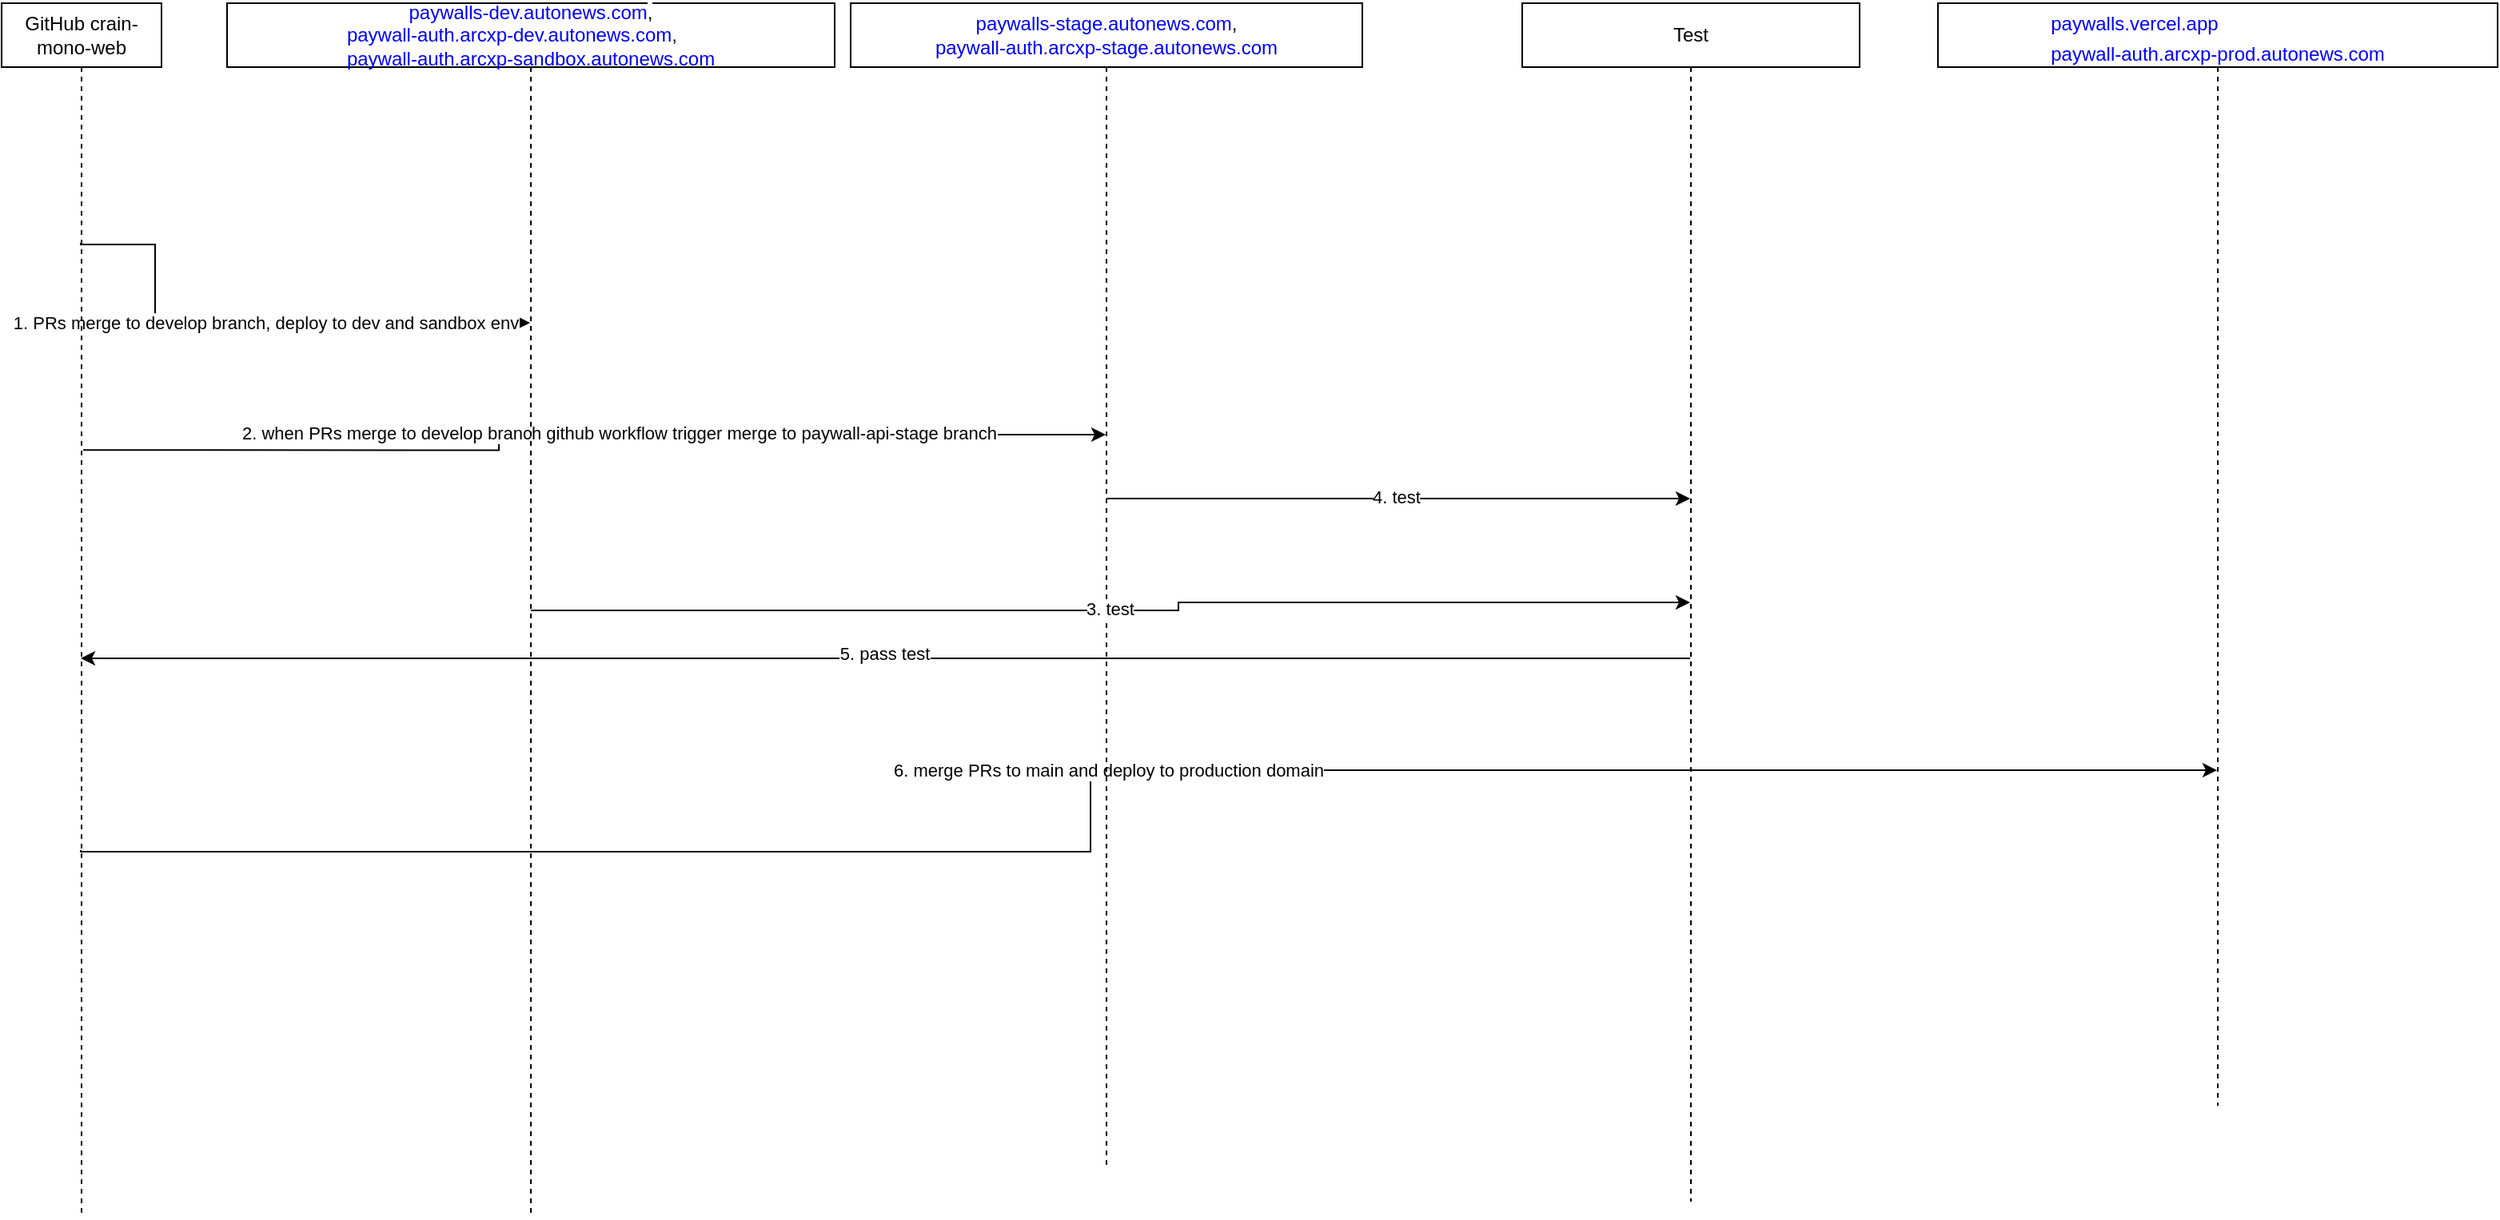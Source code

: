 <mxfile version="24.7.12">
  <diagram name="Page-1" id="9kv5jZxlI-P6tB1nFdzt">
    <mxGraphModel dx="1912" dy="1132" grid="1" gridSize="10" guides="1" tooltips="1" connect="1" arrows="1" fold="1" page="1" pageScale="1" pageWidth="850" pageHeight="1100" math="0" shadow="0">
      <root>
        <mxCell id="0" />
        <mxCell id="1" parent="0" />
        <mxCell id="DkS5B9mOx-mKUJ4WU4K5-21" value="1. PRs merge to develop branch, deploy to dev and sandbox env" style="edgeStyle=orthogonalEdgeStyle;rounded=0;orthogonalLoop=1;jettySize=auto;html=1;curved=0;" edge="1" parent="1" target="DkS5B9mOx-mKUJ4WU4K5-20">
          <mxGeometry relative="1" as="geometry">
            <mxPoint x="58.5" y="420" as="sourcePoint" />
            <mxPoint x="459.5" y="360" as="targetPoint" />
            <Array as="points">
              <mxPoint x="59" y="421" />
              <mxPoint x="105" y="421" />
              <mxPoint x="105" y="470" />
            </Array>
          </mxGeometry>
        </mxCell>
        <mxCell id="DkS5B9mOx-mKUJ4WU4K5-23" value="" style="edgeStyle=orthogonalEdgeStyle;rounded=0;orthogonalLoop=1;jettySize=auto;html=1;curved=0;exitX=0.51;exitY=0.368;exitDx=0;exitDy=0;exitPerimeter=0;" edge="1" parent="1" source="uVeZKtp4HrXrIB4ox1Ez-3" target="DkS5B9mOx-mKUJ4WU4K5-22">
          <mxGeometry relative="1" as="geometry">
            <mxPoint x="40" y="550" as="sourcePoint" />
            <mxPoint x="825.5" y="540" as="targetPoint" />
            <Array as="points">
              <mxPoint x="320" y="550" />
              <mxPoint x="320" y="540" />
            </Array>
          </mxGeometry>
        </mxCell>
        <mxCell id="DkS5B9mOx-mKUJ4WU4K5-24" value="&lt;span style=&quot;text-align: left;&quot;&gt;2. when PRs merge to develop branch github workflow trigger merge to paywall-api-stage branch&lt;/span&gt;" style="edgeLabel;html=1;align=center;verticalAlign=middle;resizable=0;points=[];" vertex="1" connectable="0" parent="DkS5B9mOx-mKUJ4WU4K5-23">
          <mxGeometry x="0.061" y="1" relative="1" as="geometry">
            <mxPoint as="offset" />
          </mxGeometry>
        </mxCell>
        <mxCell id="DkS5B9mOx-mKUJ4WU4K5-34" value="6. merge PRs to main and deploy to production domain" style="edgeStyle=orthogonalEdgeStyle;rounded=0;orthogonalLoop=1;jettySize=auto;html=1;curved=0;" edge="1" parent="1" target="DkS5B9mOx-mKUJ4WU4K5-33">
          <mxGeometry relative="1" as="geometry">
            <mxPoint x="58.5" y="800" as="sourcePoint" />
            <mxPoint x="1585" y="760" as="targetPoint" />
            <Array as="points">
              <mxPoint x="59" y="801" />
              <mxPoint x="690" y="801" />
              <mxPoint x="690" y="750" />
            </Array>
            <mxPoint as="offset" />
          </mxGeometry>
        </mxCell>
        <mxCell id="uVeZKtp4HrXrIB4ox1Ez-3" value="GitHub crain-mono-web" style="shape=umlLifeline;perimeter=lifelinePerimeter;whiteSpace=wrap;html=1;container=1;dropTarget=0;collapsible=0;recursiveResize=0;outlineConnect=0;portConstraint=eastwest;newEdgeStyle={&quot;curved&quot;:0,&quot;rounded&quot;:0};" parent="1" vertex="1">
          <mxGeometry x="9" y="270" width="100" height="760" as="geometry" />
        </mxCell>
        <mxCell id="DkS5B9mOx-mKUJ4WU4K5-20" value="&lt;a style=&quot;text-align: left; border-width: 0px; border-style: solid; border-color: hsla(var(--ds-gray-200-value),1); box-sizing: border-box; --tw-border-spacing-x: 0; --tw-border-spacing-y: 0; --tw-translate-x: 0; --tw-translate-y: 0; --tw-rotate: 0; --tw-skew-x: 0; --tw-skew-y: 0; --tw-scale-x: 1; --tw-scale-y: 1; --tw-pan-x: ; --tw-pan-y: ; --tw-pinch-zoom: ; --tw-scroll-snap-strictness: proximity; --tw-gradient-from-position: ; --tw-gradient-via-position: ; --tw-gradient-to-position: ; --tw-ordinal: ; --tw-slashed-zero: ; --tw-numeric-figure: ; --tw-numeric-spacing: ; --tw-numeric-fraction: ; --tw-ring-inset: ; --tw-ring-offset-width: 0px; --tw-ring-offset-color: #fff; --tw-ring-color: rgba(147,197,253,.5); --tw-ring-offset-shadow: 0 0 #0000; --tw-ring-shadow: 0 0 #0000; --tw-shadow: 0 0 #0000; --tw-shadow-colored: 0 0 #0000; --tw-blur: ; --tw-brightness: ; --tw-contrast: ; --tw-grayscale: ; --tw-hue-rotate: ; --tw-invert: ; --tw-saturate: ; --tw-sepia: ; --tw-drop-shadow: ; --tw-backdrop-blur: ; --tw-backdrop-brightness: ; --tw-backdrop-contrast: ; --tw-backdrop-grayscale: ; --tw-backdrop-hue-rotate: ; --tw-backdrop-invert: ; --tw-backdrop-opacity: ; --tw-backdrop-saturate: ; --tw-backdrop-sepia: ; -webkit-tap-highlight-color: rgba(0, 0, 0, 0); text-decoration-line: none; cursor: pointer; outline: none; align-items: flex-start; word-break: break-word; font-family: geistSansFont, &amp;quot;Apple Color Emoji&amp;quot;, &amp;quot;Segoe UI Emoji&amp;quot;, &amp;quot;Segoe UI Symbol&amp;quot;, arial; min-width: 0px;&quot; data-prefetch=&quot;true&quot; class=&quot;link_link__hbWKh alias-domain_aliasLink__RQP89&quot; data-zone=&quot;null&quot; target=&quot;_blank&quot; rel=&quot;noopener&quot; href=&quot;https://paywalls-dev.autonews.com/&quot;&gt;paywalls-dev.autonews.com&lt;/a&gt;&lt;span style=&quot;text-align: left; text-wrap: nowrap; background-color: rgb(255, 255, 255);&quot;&gt;,&lt;/span&gt;&lt;div style=&quot;text-wrap: nowrap; text-align: left;&quot;&gt;&lt;a style=&quot;border-width: 0px; border-style: solid; border-color: hsla(var(--ds-gray-200-value),1); box-sizing: border-box; --tw-border-spacing-x: 0; --tw-border-spacing-y: 0; --tw-translate-x: 0; --tw-translate-y: 0; --tw-rotate: 0; --tw-skew-x: 0; --tw-skew-y: 0; --tw-scale-x: 1; --tw-scale-y: 1; --tw-pan-x: ; --tw-pan-y: ; --tw-pinch-zoom: ; --tw-scroll-snap-strictness: proximity; --tw-gradient-from-position: ; --tw-gradient-via-position: ; --tw-gradient-to-position: ; --tw-ordinal: ; --tw-slashed-zero: ; --tw-numeric-figure: ; --tw-numeric-spacing: ; --tw-numeric-fraction: ; --tw-ring-inset: ; --tw-ring-offset-width: 0px; --tw-ring-offset-color: #fff; --tw-ring-color: rgba(147,197,253,.5); --tw-ring-offset-shadow: 0 0 #0000; --tw-ring-shadow: 0 0 #0000; --tw-shadow: 0 0 #0000; --tw-shadow-colored: 0 0 #0000; --tw-blur: ; --tw-brightness: ; --tw-contrast: ; --tw-grayscale: ; --tw-hue-rotate: ; --tw-invert: ; --tw-saturate: ; --tw-sepia: ; --tw-drop-shadow: ; --tw-backdrop-blur: ; --tw-backdrop-brightness: ; --tw-backdrop-contrast: ; --tw-backdrop-grayscale: ; --tw-backdrop-hue-rotate: ; --tw-backdrop-invert: ; --tw-backdrop-opacity: ; --tw-backdrop-saturate: ; --tw-backdrop-sepia: ; -webkit-tap-highlight-color: rgba(0, 0, 0, 0); text-decoration-line: none; cursor: pointer; outline: none; align-items: flex-start; word-break: break-word; font-family: geistSansFont, &amp;quot;Apple Color Emoji&amp;quot;, &amp;quot;Segoe UI Emoji&amp;quot;, &amp;quot;Segoe UI Symbol&amp;quot;, arial; text-wrap: wrap; min-width: 0px;&quot; data-prefetch=&quot;true&quot; class=&quot;link_link__hbWKh alias-domain_aliasLink__RQP89&quot; data-zone=&quot;null&quot; target=&quot;_blank&quot; rel=&quot;noopener&quot; href=&quot;https://paywall-auth.arcxp-dev.autonews.com/&quot;&gt;paywall-auth.arcxp-dev.autonews.com&lt;/a&gt;,&lt;br&gt;&lt;/div&gt;&lt;div style=&quot;text-wrap: nowrap; text-align: left;&quot;&gt;&lt;a style=&quot;border-width: 0px; border-style: solid; border-color: hsla(var(--ds-gray-200-value),1); box-sizing: border-box; --tw-border-spacing-x: 0; --tw-border-spacing-y: 0; --tw-translate-x: 0; --tw-translate-y: 0; --tw-rotate: 0; --tw-skew-x: 0; --tw-skew-y: 0; --tw-scale-x: 1; --tw-scale-y: 1; --tw-pan-x: ; --tw-pan-y: ; --tw-pinch-zoom: ; --tw-scroll-snap-strictness: proximity; --tw-gradient-from-position: ; --tw-gradient-via-position: ; --tw-gradient-to-position: ; --tw-ordinal: ; --tw-slashed-zero: ; --tw-numeric-figure: ; --tw-numeric-spacing: ; --tw-numeric-fraction: ; --tw-ring-inset: ; --tw-ring-offset-width: 0px; --tw-ring-offset-color: #fff; --tw-ring-color: rgba(147,197,253,.5); --tw-ring-offset-shadow: 0 0 #0000; --tw-ring-shadow: 0 0 #0000; --tw-shadow: 0 0 #0000; --tw-shadow-colored: 0 0 #0000; --tw-blur: ; --tw-brightness: ; --tw-contrast: ; --tw-grayscale: ; --tw-hue-rotate: ; --tw-invert: ; --tw-saturate: ; --tw-sepia: ; --tw-drop-shadow: ; --tw-backdrop-blur: ; --tw-backdrop-brightness: ; --tw-backdrop-contrast: ; --tw-backdrop-grayscale: ; --tw-backdrop-hue-rotate: ; --tw-backdrop-invert: ; --tw-backdrop-opacity: ; --tw-backdrop-saturate: ; --tw-backdrop-sepia: ; -webkit-tap-highlight-color: rgba(0, 0, 0, 0); text-decoration-line: none; cursor: pointer; outline: none; align-items: flex-start; word-break: break-word; font-family: geistSansFont, &amp;quot;Apple Color Emoji&amp;quot;, &amp;quot;Segoe UI Emoji&amp;quot;, &amp;quot;Segoe UI Symbol&amp;quot;, arial; text-wrap: wrap; min-width: 0px;&quot; data-prefetch=&quot;true&quot; class=&quot;link_link__hbWKh alias-domain_aliasLink__RQP89&quot; data-zone=&quot;null&quot; target=&quot;_blank&quot; rel=&quot;noopener&quot; href=&quot;https://paywall-auth.arcxp-dev.autonews.com/&quot;&gt;paywall-auth.arcxp-sandbox.autonews.com&lt;/a&gt;&lt;/div&gt;" style="shape=umlLifeline;perimeter=lifelinePerimeter;whiteSpace=wrap;html=1;container=1;dropTarget=0;collapsible=0;recursiveResize=0;outlineConnect=0;portConstraint=eastwest;newEdgeStyle={&quot;curved&quot;:0,&quot;rounded&quot;:0};" vertex="1" parent="1">
          <mxGeometry x="150" y="270" width="380" height="760" as="geometry" />
        </mxCell>
        <mxCell id="DkS5B9mOx-mKUJ4WU4K5-26" value="" style="edgeStyle=orthogonalEdgeStyle;rounded=0;orthogonalLoop=1;jettySize=auto;html=1;curved=0;" edge="1" parent="1" source="DkS5B9mOx-mKUJ4WU4K5-22" target="DkS5B9mOx-mKUJ4WU4K5-25">
          <mxGeometry relative="1" as="geometry">
            <Array as="points">
              <mxPoint x="870" y="580" />
              <mxPoint x="870" y="580" />
            </Array>
          </mxGeometry>
        </mxCell>
        <mxCell id="DkS5B9mOx-mKUJ4WU4K5-27" value="4. test" style="edgeLabel;html=1;align=center;verticalAlign=middle;resizable=0;points=[];" vertex="1" connectable="0" parent="DkS5B9mOx-mKUJ4WU4K5-26">
          <mxGeometry x="-0.008" y="1" relative="1" as="geometry">
            <mxPoint as="offset" />
          </mxGeometry>
        </mxCell>
        <mxCell id="DkS5B9mOx-mKUJ4WU4K5-22" value="&lt;a style=&quot;text-align: left; border-width: 0px; border-style: solid; border-color: hsla(var(--ds-gray-200-value),1); box-sizing: border-box; --tw-border-spacing-x: 0; --tw-border-spacing-y: 0; --tw-translate-x: 0; --tw-translate-y: 0; --tw-rotate: 0; --tw-skew-x: 0; --tw-skew-y: 0; --tw-scale-x: 1; --tw-scale-y: 1; --tw-pan-x: ; --tw-pan-y: ; --tw-pinch-zoom: ; --tw-scroll-snap-strictness: proximity; --tw-gradient-from-position: ; --tw-gradient-via-position: ; --tw-gradient-to-position: ; --tw-ordinal: ; --tw-slashed-zero: ; --tw-numeric-figure: ; --tw-numeric-spacing: ; --tw-numeric-fraction: ; --tw-ring-inset: ; --tw-ring-offset-width: 0px; --tw-ring-offset-color: #fff; --tw-ring-color: rgba(147,197,253,.5); --tw-ring-offset-shadow: 0 0 #0000; --tw-ring-shadow: 0 0 #0000; --tw-shadow: 0 0 #0000; --tw-shadow-colored: 0 0 #0000; --tw-blur: ; --tw-brightness: ; --tw-contrast: ; --tw-grayscale: ; --tw-hue-rotate: ; --tw-invert: ; --tw-saturate: ; --tw-sepia: ; --tw-drop-shadow: ; --tw-backdrop-blur: ; --tw-backdrop-brightness: ; --tw-backdrop-contrast: ; --tw-backdrop-grayscale: ; --tw-backdrop-hue-rotate: ; --tw-backdrop-invert: ; --tw-backdrop-opacity: ; --tw-backdrop-saturate: ; --tw-backdrop-sepia: ; -webkit-tap-highlight-color: rgba(0, 0, 0, 0); text-decoration-line: none; cursor: pointer; outline: none; align-items: flex-start; word-break: break-word; font-family: geistSansFont, &amp;quot;Apple Color Emoji&amp;quot;, &amp;quot;Segoe UI Emoji&amp;quot;, &amp;quot;Segoe UI Symbol&amp;quot;, arial; min-width: 0px;&quot; href=&quot;https://paywalls-dev.autonews.com/&quot; rel=&quot;noopener&quot; target=&quot;_blank&quot; data-zone=&quot;null&quot; class=&quot;link_link__hbWKh alias-domain_aliasLink__RQP89&quot; data-prefetch=&quot;true&quot;&gt;paywalls-stage.autonews.com&lt;/a&gt;&lt;span style=&quot;text-align: left; text-wrap: nowrap; background-color: rgb(255, 255, 255);&quot;&gt;,&lt;/span&gt;&lt;div style=&quot;text-wrap: nowrap; text-align: left;&quot;&gt;&lt;a style=&quot;border-width: 0px; border-style: solid; border-color: hsla(var(--ds-gray-200-value),1); box-sizing: border-box; --tw-border-spacing-x: 0; --tw-border-spacing-y: 0; --tw-translate-x: 0; --tw-translate-y: 0; --tw-rotate: 0; --tw-skew-x: 0; --tw-skew-y: 0; --tw-scale-x: 1; --tw-scale-y: 1; --tw-pan-x: ; --tw-pan-y: ; --tw-pinch-zoom: ; --tw-scroll-snap-strictness: proximity; --tw-gradient-from-position: ; --tw-gradient-via-position: ; --tw-gradient-to-position: ; --tw-ordinal: ; --tw-slashed-zero: ; --tw-numeric-figure: ; --tw-numeric-spacing: ; --tw-numeric-fraction: ; --tw-ring-inset: ; --tw-ring-offset-width: 0px; --tw-ring-offset-color: #fff; --tw-ring-color: rgba(147,197,253,.5); --tw-ring-offset-shadow: 0 0 #0000; --tw-ring-shadow: 0 0 #0000; --tw-shadow: 0 0 #0000; --tw-shadow-colored: 0 0 #0000; --tw-blur: ; --tw-brightness: ; --tw-contrast: ; --tw-grayscale: ; --tw-hue-rotate: ; --tw-invert: ; --tw-saturate: ; --tw-sepia: ; --tw-drop-shadow: ; --tw-backdrop-blur: ; --tw-backdrop-brightness: ; --tw-backdrop-contrast: ; --tw-backdrop-grayscale: ; --tw-backdrop-hue-rotate: ; --tw-backdrop-invert: ; --tw-backdrop-opacity: ; --tw-backdrop-saturate: ; --tw-backdrop-sepia: ; -webkit-tap-highlight-color: rgba(0, 0, 0, 0); text-decoration-line: none; cursor: pointer; outline: none; align-items: flex-start; word-break: break-word; font-family: geistSansFont, &amp;quot;Apple Color Emoji&amp;quot;, &amp;quot;Segoe UI Emoji&amp;quot;, &amp;quot;Segoe UI Symbol&amp;quot;, arial; text-wrap: wrap; min-width: 0px;&quot; href=&quot;https://paywall-auth.arcxp-dev.autonews.com/&quot; rel=&quot;noopener&quot; target=&quot;_blank&quot; data-zone=&quot;null&quot; class=&quot;link_link__hbWKh alias-domain_aliasLink__RQP89&quot; data-prefetch=&quot;true&quot;&gt;paywall-auth.arcxp-stage.autonews.com&lt;/a&gt;&lt;/div&gt;" style="shape=umlLifeline;perimeter=lifelinePerimeter;whiteSpace=wrap;html=1;container=1;dropTarget=0;collapsible=0;recursiveResize=0;outlineConnect=0;portConstraint=eastwest;newEdgeStyle={&quot;curved&quot;:0,&quot;rounded&quot;:0};" vertex="1" parent="1">
          <mxGeometry x="540" y="270" width="320" height="730" as="geometry" />
        </mxCell>
        <mxCell id="DkS5B9mOx-mKUJ4WU4K5-25" value="Test" style="shape=umlLifeline;perimeter=lifelinePerimeter;whiteSpace=wrap;html=1;container=1;dropTarget=0;collapsible=0;recursiveResize=0;outlineConnect=0;portConstraint=eastwest;newEdgeStyle={&quot;curved&quot;:0,&quot;rounded&quot;:0};" vertex="1" parent="1">
          <mxGeometry x="960" y="270" width="211" height="750" as="geometry" />
        </mxCell>
        <mxCell id="DkS5B9mOx-mKUJ4WU4K5-28" value="" style="edgeStyle=orthogonalEdgeStyle;rounded=0;orthogonalLoop=1;jettySize=auto;html=1;curved=0;" edge="1" parent="1" source="DkS5B9mOx-mKUJ4WU4K5-20" target="DkS5B9mOx-mKUJ4WU4K5-25">
          <mxGeometry relative="1" as="geometry">
            <mxPoint x="337.25" y="415" as="sourcePoint" />
            <mxPoint x="1062.75" y="410" as="targetPoint" />
            <Array as="points" />
          </mxGeometry>
        </mxCell>
        <mxCell id="DkS5B9mOx-mKUJ4WU4K5-29" value="3. test" style="edgeLabel;html=1;align=center;verticalAlign=middle;resizable=0;points=[];" vertex="1" connectable="0" parent="DkS5B9mOx-mKUJ4WU4K5-28">
          <mxGeometry x="-0.008" y="1" relative="1" as="geometry">
            <mxPoint as="offset" />
          </mxGeometry>
        </mxCell>
        <mxCell id="DkS5B9mOx-mKUJ4WU4K5-31" value="" style="endArrow=classic;html=1;rounded=0;" edge="1" parent="1">
          <mxGeometry width="50" height="50" relative="1" as="geometry">
            <mxPoint x="1065" y="680" as="sourcePoint" />
            <mxPoint x="58.5" y="680" as="targetPoint" />
          </mxGeometry>
        </mxCell>
        <mxCell id="DkS5B9mOx-mKUJ4WU4K5-32" value="5. pass test" style="edgeLabel;html=1;align=center;verticalAlign=middle;resizable=0;points=[];" vertex="1" connectable="0" parent="DkS5B9mOx-mKUJ4WU4K5-31">
          <mxGeometry x="0.001" y="-3" relative="1" as="geometry">
            <mxPoint as="offset" />
          </mxGeometry>
        </mxCell>
        <mxCell id="DkS5B9mOx-mKUJ4WU4K5-33" value="&lt;h4 style=&quot;border-width: 0px; border-style: solid; border-color: hsla(var(--ds-gray-200-value),1); margin: 0px; --text-size: 1rem; --text-weight: 500; --text-line-height: 1.5rem; font-family: geistSansFont, &amp;quot;Apple Color Emoji&amp;quot;, &amp;quot;Segoe UI Emoji&amp;quot;, &amp;quot;Segoe UI Symbol&amp;quot;, arial; color: rgb(23, 23, 23); font-weight: var(--text-weight); line-height: var(--text-line-height); text-align: start; --text-letter-spacing: initial; box-sizing: border-box; --tw-border-spacing-x: 0; --tw-border-spacing-y: 0; --tw-translate-x: 0; --tw-translate-y: 0; --tw-rotate: 0; --tw-skew-x: 0; --tw-skew-y: 0; --tw-scale-x: 1; --tw-scale-y: 1; --tw-pan-x: ; --tw-pan-y: ; --tw-pinch-zoom: ; --tw-scroll-snap-strictness: proximity; --tw-gradient-from-position: ; --tw-gradient-via-position: ; --tw-gradient-to-position: ; --tw-ordinal: ; --tw-slashed-zero: ; --tw-numeric-figure: ; --tw-numeric-spacing: ; --tw-numeric-fraction: ; --tw-ring-inset: ; --tw-ring-offset-width: 0px; --tw-ring-offset-color: #fff; --tw-ring-color: rgba(147,197,253,.5); --tw-ring-offset-shadow: 0 0 #0000; --tw-ring-shadow: 0 0 #0000; --tw-shadow: 0 0 #0000; --tw-shadow-colored: 0 0 #0000; --tw-blur: ; --tw-brightness: ; --tw-contrast: ; --tw-grayscale: ; --tw-hue-rotate: ; --tw-invert: ; --tw-saturate: ; --tw-sepia: ; --tw-drop-shadow: ; --tw-backdrop-blur: ; --tw-backdrop-brightness: ; --tw-backdrop-contrast: ; --tw-backdrop-grayscale: ; --tw-backdrop-hue-rotate: ; --tw-backdrop-invert: ; --tw-backdrop-opacity: ; --tw-backdrop-saturate: ; --tw-backdrop-sepia: ; background-color: rgb(255, 255, 255); --text-color: var(--ds-gray-1000); overflow-wrap: anywhere; position: relative;&quot; data-version=&quot;v1&quot; class=&quot;text_wrapper__i87JK&quot;&gt;&lt;div style=&quot;border-width: 0px; border-style: solid; border-color: hsla(var(--ds-gray-200-value),1); box-sizing: border-box; --tw-border-spacing-x: 0; --tw-border-spacing-y: 0; --tw-translate-x: 0; --tw-translate-y: 0; --tw-rotate: 0; --tw-skew-x: 0; --tw-skew-y: 0; --tw-scale-x: 1; --tw-scale-y: 1; --tw-pan-x: ; --tw-pan-y: ; --tw-pinch-zoom: ; --tw-scroll-snap-strictness: proximity; --tw-gradient-from-position: ; --tw-gradient-via-position: ; --tw-gradient-to-position: ; --tw-ordinal: ; --tw-slashed-zero: ; --tw-numeric-figure: ; --tw-numeric-spacing: ; --tw-numeric-fraction: ; --tw-ring-inset: ; --tw-ring-offset-width: 0px; --tw-ring-offset-color: #fff; --tw-ring-color: rgba(147,197,253,.5); --tw-ring-offset-shadow: 0 0 #0000; --tw-ring-shadow: 0 0 #0000; --tw-shadow: 0 0 #0000; --tw-shadow-colored: 0 0 #0000; --tw-blur: ; --tw-brightness: ; --tw-contrast: ; --tw-grayscale: ; --tw-hue-rotate: ; --tw-invert: ; --tw-saturate: ; --tw-sepia: ; --tw-drop-shadow: ; --tw-backdrop-blur: ; --tw-backdrop-brightness: ; --tw-backdrop-contrast: ; --tw-backdrop-grayscale: ; --tw-backdrop-hue-rotate: ; --tw-backdrop-invert: ; --tw-backdrop-opacity: ; --tw-backdrop-saturate: ; --tw-backdrop-sepia: ; visibility: visible;&quot; class=&quot;jsx-7f6b6172870dc978&quot;&gt;&lt;a style=&quot;border-width: 0px; border-style: solid; border-color: hsla(var(--ds-gray-200-value),1); box-sizing: border-box; --tw-border-spacing-x: 0; --tw-border-spacing-y: 0; --tw-translate-x: 0; --tw-translate-y: 0; --tw-rotate: 0; --tw-skew-x: 0; --tw-skew-y: 0; --tw-scale-x: 1; --tw-scale-y: 1; --tw-pan-x: ; --tw-pan-y: ; --tw-pinch-zoom: ; --tw-scroll-snap-strictness: proximity; --tw-gradient-from-position: ; --tw-gradient-via-position: ; --tw-gradient-to-position: ; --tw-ordinal: ; --tw-slashed-zero: ; --tw-numeric-figure: ; --tw-numeric-spacing: ; --tw-numeric-fraction: ; --tw-ring-inset: ; --tw-ring-offset-width: 0px; --tw-ring-offset-color: #fff; --tw-ring-color: rgba(147,197,253,.5); --tw-ring-offset-shadow: 0 0 #0000; --tw-ring-shadow: 0 0 #0000; --tw-shadow: 0 0 #0000; --tw-shadow-colored: 0 0 #0000; --tw-blur: ; --tw-brightness: ; --tw-contrast: ; --tw-grayscale: ; --tw-hue-rotate: ; --tw-invert: ; --tw-saturate: ; --tw-sepia: ; --tw-drop-shadow: ; --tw-backdrop-blur: ; --tw-backdrop-brightness: ; --tw-backdrop-contrast: ; --tw-backdrop-grayscale: ; --tw-backdrop-hue-rotate: ; --tw-backdrop-invert: ; --tw-backdrop-opacity: ; --tw-backdrop-saturate: ; --tw-backdrop-sepia: ; -webkit-tap-highlight-color: rgba(0, 0, 0, 0); text-decoration-line: none; cursor: pointer; outline: none; align-items: flex-start; word-break: break-word; min-width: 0px;&quot; data-prefetch=&quot;true&quot; class=&quot;link_link__hbWKh alias-domain_aliasLink__RQP89&quot; data-zone=&quot;null&quot; target=&quot;_blank&quot; rel=&quot;noopener&quot; href=&quot;https://paywalls.vercel.app/&quot;&gt;paywalls.vercel.app&lt;/a&gt;&lt;/div&gt;&lt;/h4&gt;&lt;div style=&quot;text-wrap: nowrap; text-align: left;&quot;&gt;&lt;a style=&quot;border-width: 0px; border-style: solid; border-color: hsla(var(--ds-gray-200-value),1); box-sizing: border-box; --tw-border-spacing-x: 0; --tw-border-spacing-y: 0; --tw-translate-x: 0; --tw-translate-y: 0; --tw-rotate: 0; --tw-skew-x: 0; --tw-skew-y: 0; --tw-scale-x: 1; --tw-scale-y: 1; --tw-pan-x: ; --tw-pan-y: ; --tw-pinch-zoom: ; --tw-scroll-snap-strictness: proximity; --tw-gradient-from-position: ; --tw-gradient-via-position: ; --tw-gradient-to-position: ; --tw-ordinal: ; --tw-slashed-zero: ; --tw-numeric-figure: ; --tw-numeric-spacing: ; --tw-numeric-fraction: ; --tw-ring-inset: ; --tw-ring-offset-width: 0px; --tw-ring-offset-color: #fff; --tw-ring-color: rgba(147,197,253,.5); --tw-ring-offset-shadow: 0 0 #0000; --tw-ring-shadow: 0 0 #0000; --tw-shadow: 0 0 #0000; --tw-shadow-colored: 0 0 #0000; --tw-blur: ; --tw-brightness: ; --tw-contrast: ; --tw-grayscale: ; --tw-hue-rotate: ; --tw-invert: ; --tw-saturate: ; --tw-sepia: ; --tw-drop-shadow: ; --tw-backdrop-blur: ; --tw-backdrop-brightness: ; --tw-backdrop-contrast: ; --tw-backdrop-grayscale: ; --tw-backdrop-hue-rotate: ; --tw-backdrop-invert: ; --tw-backdrop-opacity: ; --tw-backdrop-saturate: ; --tw-backdrop-sepia: ; -webkit-tap-highlight-color: rgba(0, 0, 0, 0); text-decoration-line: none; cursor: pointer; outline: none; align-items: flex-start; word-break: break-word; font-family: geistSansFont, &amp;quot;Apple Color Emoji&amp;quot;, &amp;quot;Segoe UI Emoji&amp;quot;, &amp;quot;Segoe UI Symbol&amp;quot;, arial; text-wrap: wrap; min-width: 0px;&quot; data-prefetch=&quot;true&quot; class=&quot;link_link__hbWKh alias-domain_aliasLink__RQP89&quot; data-zone=&quot;null&quot; target=&quot;_blank&quot; rel=&quot;noopener&quot; href=&quot;https://paywall-auth.arcxp-dev.autonews.com/&quot;&gt;paywall-auth.arcxp-prod.autonews.com&lt;/a&gt;&lt;/div&gt;" style="shape=umlLifeline;perimeter=lifelinePerimeter;whiteSpace=wrap;html=1;container=1;dropTarget=0;collapsible=0;recursiveResize=0;outlineConnect=0;portConstraint=eastwest;newEdgeStyle={&quot;curved&quot;:0,&quot;rounded&quot;:0};" vertex="1" parent="1">
          <mxGeometry x="1220" y="270" width="350" height="690" as="geometry" />
        </mxCell>
      </root>
    </mxGraphModel>
  </diagram>
</mxfile>
